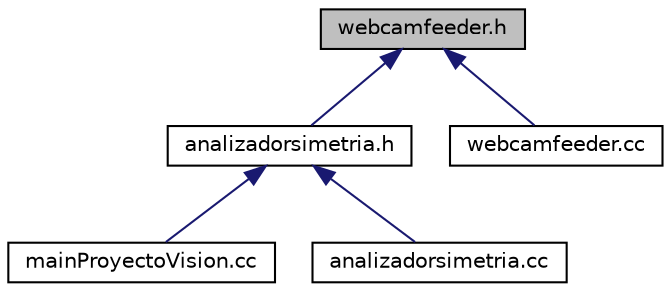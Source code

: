 digraph "webcamfeeder.h"
{
 // LATEX_PDF_SIZE
  edge [fontname="Helvetica",fontsize="10",labelfontname="Helvetica",labelfontsize="10"];
  node [fontname="Helvetica",fontsize="10",shape=record];
  Node1 [label="webcamfeeder.h",height=0.2,width=0.4,color="black", fillcolor="grey75", style="filled", fontcolor="black",tooltip="Declaracion de la clase concreta WebcamFeeder."];
  Node1 -> Node2 [dir="back",color="midnightblue",fontsize="10",style="solid",fontname="Helvetica"];
  Node2 [label="analizadorsimetria.h",height=0.2,width=0.4,color="black", fillcolor="white", style="filled",URL="$analizadorsimetria_8h.html",tooltip="Archivo de cabecera de la clase base del proyecto."];
  Node2 -> Node3 [dir="back",color="midnightblue",fontsize="10",style="solid",fontname="Helvetica"];
  Node3 [label="mainProyectoVision.cc",height=0.2,width=0.4,color="black", fillcolor="white", style="filled",URL="$main_proyecto_vision_8cc.html",tooltip="Archivo con un programa ejemplificando el uso de la clase AnalizadorSimetria."];
  Node2 -> Node4 [dir="back",color="midnightblue",fontsize="10",style="solid",fontname="Helvetica"];
  Node4 [label="analizadorsimetria.cc",height=0.2,width=0.4,color="black", fillcolor="white", style="filled",URL="$analizadorsimetria_8cc.html",tooltip=" "];
  Node1 -> Node5 [dir="back",color="midnightblue",fontsize="10",style="solid",fontname="Helvetica"];
  Node5 [label="webcamfeeder.cc",height=0.2,width=0.4,color="black", fillcolor="white", style="filled",URL="$webcamfeeder_8cc.html",tooltip="implementacion de la clase concreta WebcamFeeder"];
}
